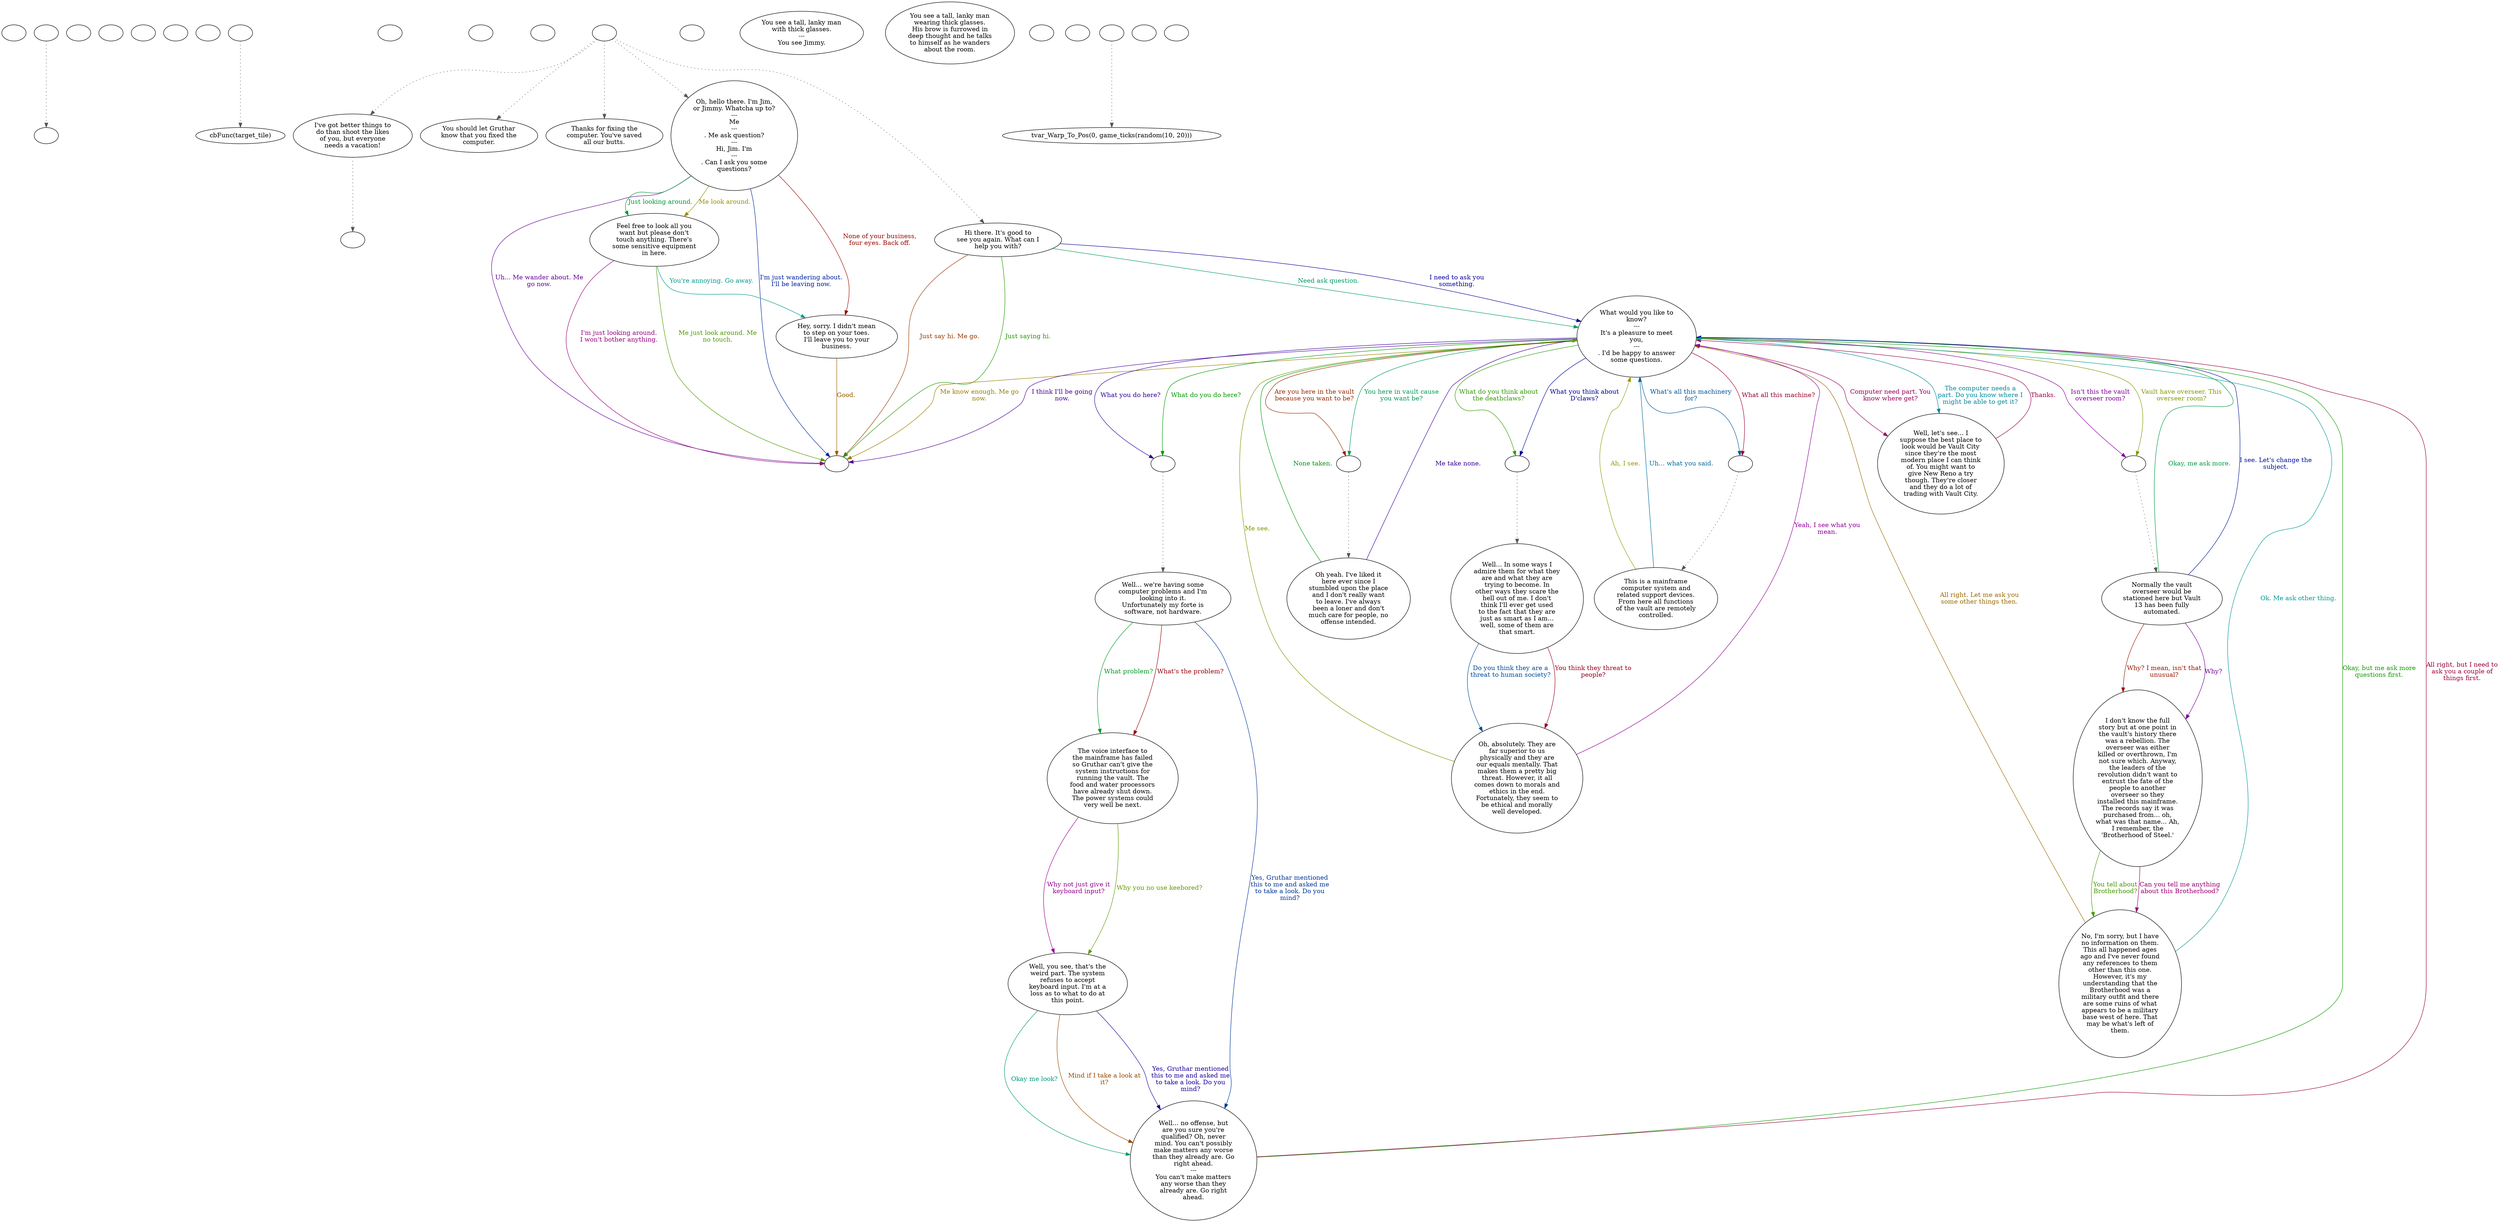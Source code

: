 digraph ocjimmy {
  "checkPartyMembersNearDoor" [style=filled       fillcolor="#FFFFFF"       color="#000000"]
  "checkPartyMembersNearDoor" [label=""]
  "old_pickup_p_proc" [style=filled       fillcolor="#FFFFFF"       color="#000000"]
  "old_pickup_p_proc" [label=""]
  "pickup_p_proc" [style=filled       fillcolor="#FFFFFF"       color="#000000"]
  "pickup_p_proc" -> "old_pickup_p_proc" [style=dotted color="#555555"]
  "pickup_p_proc" [label=""]
  "getTimeBit" [style=filled       fillcolor="#FFFFFF"       color="#000000"]
  "getTimeBit" [label=""]
  "tvar_callback" [style=filled       fillcolor="#FFFFFF"       color="#000000"]
  "tvar_callback" [label=""]
  "getTile" [style=filled       fillcolor="#FFFFFF"       color="#000000"]
  "getTile" [label=""]
  "getTileTime" [style=filled       fillcolor="#FFFFFF"       color="#000000"]
  "getTileTime" [label=""]
  "curTimeIsGreater" [style=filled       fillcolor="#FFFFFF"       color="#000000"]
  "curTimeIsGreater" [label=""]
  "check_tile_events" [style=filled       fillcolor="#FFFFFF"       color="#000000"]
  "check_tile_events" -> "cbFunc(target_tile)" [style=dotted color="#555555"]
  "check_tile_events" [label=""]
  "tvar_Warp_To_Pos" [style=filled       fillcolor="#FFFFFF"       color="#000000"]
  "tvar_Warp_To_Pos" [label=""]
  "start" [style=filled       fillcolor="#FFFFFF"       color="#000000"]
  "start" [label=""]
  "critter_p_proc" [style=filled       fillcolor="#FFFFFF"       color="#000000"]
  "critter_p_proc" [label=""]
  "talk_p_proc" [style=filled       fillcolor="#FFFFFF"       color="#000000"]
  "talk_p_proc" -> "Node019" [style=dotted color="#555555"]
  "talk_p_proc" -> "Node020" [style=dotted color="#555555"]
  "talk_p_proc" -> "Node018" [style=dotted color="#555555"]
  "talk_p_proc" -> "Node001" [style=dotted color="#555555"]
  "talk_p_proc" -> "Node016" [style=dotted color="#555555"]
  "talk_p_proc" [label=""]
  "destroy_p_proc" [style=filled       fillcolor="#FFFFFF"       color="#000000"]
  "destroy_p_proc" [label=""]
  "look_at_p_proc" [style=filled       fillcolor="#FFFFFF"       color="#000000"]
  "look_at_p_proc" [label="You see a tall, lanky man\nwith thick glasses.\n---\nYou see Jimmy."]
  "description_p_proc" [style=filled       fillcolor="#FFFFFF"       color="#000000"]
  "description_p_proc" [label="You see a tall, lanky man\nwearing thick glasses.\nHis brow is furrowed in\ndeep thought and he talks\nto himself as he wanders\nabout the room."]
  "use_skill_on_p_proc" [style=filled       fillcolor="#FFFFFF"       color="#000000"]
  "use_skill_on_p_proc" [label=""]
  "damage_p_proc" [style=filled       fillcolor="#FFFFFF"       color="#000000"]
  "damage_p_proc" [label=""]
  "map_enter_p_proc" [style=filled       fillcolor="#FFFFFF"       color="#000000"]
  "map_enter_p_proc" -> "tvar_Warp_To_Pos(0, game_ticks(random(10, 20)))" [style=dotted color="#555555"]
  "map_enter_p_proc" [label=""]
  "push_p_proc" [style=filled       fillcolor="#FFFFFF"       color="#000000"]
  "push_p_proc" [label=""]
  "timed_event_p_proc" [style=filled       fillcolor="#FFFFFF"       color="#000000"]
  "timed_event_p_proc" [label=""]
  "Node998" [style=filled       fillcolor="#FFFFFF"       color="#000000"]
  "Node998" [label=""]
  "Node999" [style=filled       fillcolor="#FFFFFF"       color="#000000"]
  "Node999" [label=""]
  "Node001" [style=filled       fillcolor="#FFFFFF"       color="#000000"]
  "Node001" [label="Oh, hello there. I'm Jim,\nor Jimmy. Whatcha up to?\n---\nMe\n---\n. Me ask question?\n---\nHi, Jim. I'm\n---\n. Can I ask you some\nquestions?"]
  "Node001" -> "Node002" [label="Me look around." color="#999000" fontcolor="#999000"]
  "Node001" -> "Node999" [label="Uh... Me wander about. Me\ngo now." color="#640099" fontcolor="#640099"]
  "Node001" -> "Node002" [label="Just looking around." color="#009937" fontcolor="#009937"]
  "Node001" -> "Node003" [label="None of your business,\nfour eyes. Back off." color="#990A00" fontcolor="#990A00"]
  "Node001" -> "Node999" [label="I'm just wandering about.\nI'll be leaving now." color="#002299" fontcolor="#002299"]
  "Node002" [style=filled       fillcolor="#FFFFFF"       color="#000000"]
  "Node002" [label="Feel free to look all you\nwant but please don't\ntouch anything. There's\nsome sensitive equipment\nin here."]
  "Node002" -> "Node999" [label="Me just look around. Me\nno touch." color="#4F9900" fontcolor="#4F9900"]
  "Node002" -> "Node999" [label="I'm just looking around.\nI won't bother anything." color="#99007B" fontcolor="#99007B"]
  "Node002" -> "Node003" [label="You're annoying. Go away." color="#00998A" fontcolor="#00998A"]
  "Node003" [style=filled       fillcolor="#FFFFFF"       color="#000000"]
  "Node003" [label="Hey, sorry. I didn't mean\nto step on your toes.\nI'll leave you to your\nbusiness."]
  "Node003" -> "Node999" [label="Good." color="#995D00" fontcolor="#995D00"]
  "Node004" [style=filled       fillcolor="#FFFFFF"       color="#000000"]
  "Node004" [label="What would you like to\nknow?\n---\nIt's a pleasure to meet\nyou,\n---\n. I'd be happy to answer\nsome questions."]
  "Node004" -> "Node005a" [label="What you do here?" color="#310099" fontcolor="#310099"]
  "Node004" -> "Node005a" [label="What do you do here?" color="#009904" fontcolor="#009904"]
  "Node004" -> "Node009a" [label="What all this machine?" color="#990029" fontcolor="#990029"]
  "Node004" -> "Node009a" [label="What's all this machinery\nfor?" color="#005599" fontcolor="#005599"]
  "Node004" -> "Node010a" [label="Vault have overseer. This\noverseer room?" color="#829900" fontcolor="#829900"]
  "Node004" -> "Node010a" [label="Isn't this the vault\noverseer room?" color="#830099" fontcolor="#830099"]
  "Node004" -> "Node013a" [label="You here in vault cause\nyou want be?" color="#009957" fontcolor="#009957"]
  "Node004" -> "Node013a" [label="Are you here in the vault\nbecause you want to be?" color="#992A00" fontcolor="#992A00"]
  "Node004" -> "Node014a" [label="What you think about\nD'claws?" color="#000399" fontcolor="#000399"]
  "Node004" -> "Node014a" [label="What do you think about\nthe deathclaws?" color="#2F9900" fontcolor="#2F9900"]
  "Node004" -> "Node017" [label="Computer need part. You\nknow where get?" color="#99005C" fontcolor="#99005C"]
  "Node004" -> "Node017" [label="The computer needs a\npart. Do you know where I\nmight be able to get it?" color="#008899" fontcolor="#008899"]
  "Node004" -> "Node999" [label="Me know enough. Me go\nnow." color="#997D00" fontcolor="#997D00"]
  "Node004" -> "Node999" [label="I think I'll be going\nnow." color="#500099" fontcolor="#500099"]
  "Node005" [style=filled       fillcolor="#FFFFFF"       color="#000000"]
  "Node005" [label="Well... we're having some\ncomputer problems and I'm\nlooking into it.\nUnfortunately my forte is\nsoftware, not hardware."]
  "Node005" -> "Node006" [label="What problem?" color="#009924" fontcolor="#009924"]
  "Node005" -> "Node006" [label="What's the problem?" color="#990009" fontcolor="#990009"]
  "Node005" -> "Node008" [label="Yes, Gruthar mentioned\nthis to me and asked me\nto take a look. Do you\nmind?" color="#003699" fontcolor="#003699"]
  "Node006" [style=filled       fillcolor="#FFFFFF"       color="#000000"]
  "Node006" [label="The voice interface to\nthe mainframe has failed\nso Gruthar can't give the\nsystem instructions for\nrunning the vault. The\nfood and water processors\nhave already shut down.\nThe power systems could\nvery well be next."]
  "Node006" -> "Node007" [label="Why you no use keebored?" color="#629900" fontcolor="#629900"]
  "Node006" -> "Node007" [label="Why not just give it\nkeyboard input?" color="#99008F" fontcolor="#99008F"]
  "Node007" [style=filled       fillcolor="#FFFFFF"       color="#000000"]
  "Node007" [label="Well, you see, that's the\nweird part. The system\nrefuses to accept\nkeyboard input. I'm at a\nloss as to what to do at\nthis point."]
  "Node007" -> "Node008" [label="Okay me look?" color="#009976" fontcolor="#009976"]
  "Node007" -> "Node008" [label="Mind if I take a look at\nit?" color="#994A00" fontcolor="#994A00"]
  "Node007" -> "Node008" [label="Yes, Gruthar mentioned\nthis to me and asked me\nto take a look. Do you\nmind?" color="#1D0099" fontcolor="#1D0099"]
  "Node008" [style=filled       fillcolor="#FFFFFF"       color="#000000"]
  "Node008" [label="Well... no offense, but\nare you sure you're\nqualified? Oh, never\nmind. You can't possibly\nmake matters any worse\nthan they already are. Go\nright ahead.\n---\nYou can't make matters\nany worse than they\nalready are. Go right\nahead."]
  "Node008" -> "Node004" [label="Okay, but me ask more\nquestions first." color="#109900" fontcolor="#109900"]
  "Node008" -> "Node004" [label="All right, but I need to\nask you a couple of\nthings first." color="#99003C" fontcolor="#99003C"]
  "Node009" [style=filled       fillcolor="#FFFFFF"       color="#000000"]
  "Node009" [label="This is a mainframe\ncomputer system and\nrelated support devices.\nFrom here all functions\nof the vault are remotely\ncontrolled."]
  "Node009" -> "Node004" [label="Uh... what you said." color="#006999" fontcolor="#006999"]
  "Node009" -> "Node004" [label="Ah, I see." color="#969900" fontcolor="#969900"]
  "Node009a" [style=filled       fillcolor="#FFFFFF"       color="#000000"]
  "Node009a" -> "Node009" [style=dotted color="#555555"]
  "Node009a" [label=""]
  "Node010" [style=filled       fillcolor="#FFFFFF"       color="#000000"]
  "Node010" [label="Normally the vault\noverseer would be\nstationed here but Vault\n13 has been fully\nautomated."]
  "Node010" -> "Node011" [label="Why?" color="#700099" fontcolor="#700099"]
  "Node010" -> "Node004" [label="Okay, me ask more." color="#009943" fontcolor="#009943"]
  "Node010" -> "Node011" [label="Why? I mean, isn't that\nunusual?" color="#991700" fontcolor="#991700"]
  "Node010" -> "Node004" [label="I see. Let's change the\nsubject." color="#001699" fontcolor="#001699"]
  "Node011" [style=filled       fillcolor="#FFFFFF"       color="#000000"]
  "Node011" [label="I don't know the full\nstory but at one point in\nthe vault's history there\nwas a rebellion. The\noverseer was either\nkilled or overthrown, I'm\nnot sure which. Anyway,\nthe leaders of the\nrevolution didn't want to\nentrust the fate of the\npeople to another\noverseer so they\ninstalled this mainframe.\nThe records say it was\npurchased from... oh,\nwhat was that name... Ah,\nI remember, the\n'Brotherhood of Steel.'"]
  "Node011" -> "Node012" [label="You tell about\nBrotherhood?" color="#439900" fontcolor="#439900"]
  "Node011" -> "Node012" [label="Can you tell me anything\nabout this Brotherhood?" color="#99006F" fontcolor="#99006F"]
  "Node012" [style=filled       fillcolor="#FFFFFF"       color="#000000"]
  "Node012" [label="No, I'm sorry, but I have\nno information on them.\nThis all happened ages\nago and I've never found\nany references to them\nother than this one.\nHowever, it's my\nunderstanding that the\nBrotherhood was a\nmilitary outfit and there\nare some ruins of what\nappears to be a military\nbase west of here. That\nmay be what's left of\nthem."]
  "Node012" -> "Node004" [label="Ok. Me ask other thing." color="#009996" fontcolor="#009996"]
  "Node012" -> "Node004" [label="All right. Let me ask you\nsome other things then." color="#996900" fontcolor="#996900"]
  "Node013" [style=filled       fillcolor="#FFFFFF"       color="#000000"]
  "Node013" [label="Oh yeah. I've liked it\nhere ever since I\nstumbled upon the place\nand I don't really want\nto leave. I've always\nbeen a loner and don't\nmuch care for people, no\noffense intended."]
  "Node013" -> "Node004" [label="Me take none." color="#3D0099" fontcolor="#3D0099"]
  "Node013" -> "Node004" [label="None taken." color="#009910" fontcolor="#009910"]
  "Node014" [style=filled       fillcolor="#FFFFFF"       color="#000000"]
  "Node014" [label="Well... In some ways I\nadmire them for what they\nare and what they are\ntrying to become. In\nother ways they scare the\nhell out of me. I don't\nthink I'll ever get used\nto the fact that they are\njust as smart as I am...\nwell, some of them are\nthat smart."]
  "Node014" -> "Node015" [label="You think they threat to\npeople?" color="#99001D" fontcolor="#99001D"]
  "Node014" -> "Node015" [label="Do you think they are a\nthreat to human society?" color="#004999" fontcolor="#004999"]
  "Node015" [style=filled       fillcolor="#FFFFFF"       color="#000000"]
  "Node015" [label="Oh, absolutely. They are\nfar superior to us\nphysically and they are\nour equals mentally. That\nmakes them a pretty big\nthreat. However, it all\ncomes down to morals and\nethics in the end.\nFortunately, they seem to\nbe ethical and morally\nwell developed."]
  "Node015" -> "Node004" [label="Me see." color="#769900" fontcolor="#769900"]
  "Node015" -> "Node004" [label="Yeah, I see what you\nmean." color="#8F0099" fontcolor="#8F0099"]
  "Node016" [style=filled       fillcolor="#FFFFFF"       color="#000000"]
  "Node016" [label="Hi there. It's good to\nsee you again. What can I\nhelp you with?"]
  "Node016" -> "Node004" [label="Need ask question." color="#009963" fontcolor="#009963"]
  "Node016" -> "Node999" [label="Just say hi. Me go." color="#993600" fontcolor="#993600"]
  "Node016" -> "Node004" [label="I need to ask you\nsomething." color="#0A0099" fontcolor="#0A0099"]
  "Node016" -> "Node999" [label="Just saying hi." color="#239900" fontcolor="#239900"]
  "Node017" [style=filled       fillcolor="#FFFFFF"       color="#000000"]
  "Node017" [label="Well, let's see... I\nsuppose the best place to\nlook would be Vault City\nsince they're the most\nmodern place I can think\nof. You might want to\ngive New Reno a try\nthough. They're closer\nand they do a lot of\ntrading with Vault City."]
  "Node017" -> "Node004" [label="Thanks." color="#990050" fontcolor="#990050"]
  "Node018" [style=filled       fillcolor="#FFFFFF"       color="#000000"]
  "Node018" [label="Thanks for fixing the\ncomputer. You've saved\nall our butts."]
  "Node019" [style=filled       fillcolor="#FFFFFF"       color="#000000"]
  "Node019" -> "Node998" [style=dotted color="#555555"]
  "Node019" [label="I've got better things to\ndo than shoot the likes\nof you, but everyone\nneeds a vacation!"]
  "Node020" [style=filled       fillcolor="#FFFFFF"       color="#000000"]
  "Node020" [label="You should let Gruthar\nknow that you fixed the\ncomputer."]
  "Node005a" [style=filled       fillcolor="#FFFFFF"       color="#000000"]
  "Node005a" -> "Node005" [style=dotted color="#555555"]
  "Node005a" [label=""]
  "Node010a" [style=filled       fillcolor="#FFFFFF"       color="#000000"]
  "Node010a" -> "Node010" [style=dotted color="#555555"]
  "Node010a" [label=""]
  "Node013a" [style=filled       fillcolor="#FFFFFF"       color="#000000"]
  "Node013a" -> "Node013" [style=dotted color="#555555"]
  "Node013a" [label=""]
  "Node014a" [style=filled       fillcolor="#FFFFFF"       color="#000000"]
  "Node014a" -> "Node014" [style=dotted color="#555555"]
  "Node014a" [label=""]
}